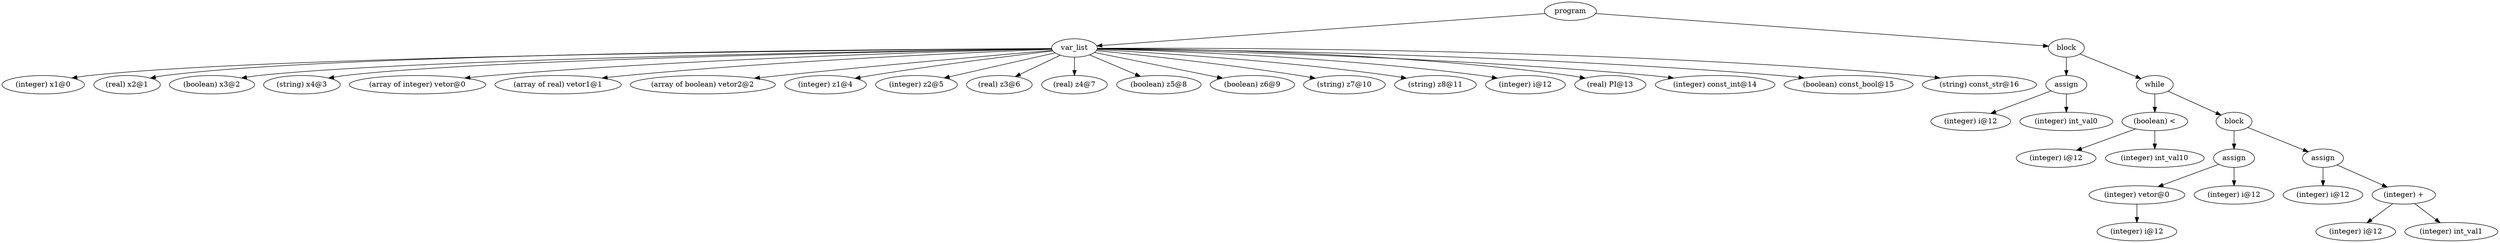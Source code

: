 digraph {
graph [ordering="out"];
node0[label="program"];
node1[label="var_list"];
node2[label="(integer) x1@0"];
node1 -> node2;
node3[label="(real) x2@1"];
node1 -> node3;
node4[label="(boolean) x3@2"];
node1 -> node4;
node5[label="(string) x4@3"];
node1 -> node5;
node6[label="(array of integer) vetor@0"];
node1 -> node6;
node7[label="(array of real) vetor1@1"];
node1 -> node7;
node8[label="(array of boolean) vetor2@2"];
node1 -> node8;
node9[label="(integer) z1@4"];
node1 -> node9;
node10[label="(integer) z2@5"];
node1 -> node10;
node11[label="(real) z3@6"];
node1 -> node11;
node12[label="(real) z4@7"];
node1 -> node12;
node13[label="(boolean) z5@8"];
node1 -> node13;
node14[label="(boolean) z6@9"];
node1 -> node14;
node15[label="(string) z7@10"];
node1 -> node15;
node16[label="(string) z8@11"];
node1 -> node16;
node17[label="(integer) i@12"];
node1 -> node17;
node18[label="(real) PI@13"];
node1 -> node18;
node19[label="(integer) const_int@14"];
node1 -> node19;
node20[label="(boolean) const_bool@15"];
node1 -> node20;
node21[label="(string) const_str@16"];
node1 -> node21;
node0 -> node1;
node22[label="block"];
node23[label="assign"];
node24[label="(integer) i@12"];
node23 -> node24;
node25[label="(integer) int_val0"];
node23 -> node25;
node22 -> node23;
node26[label="while"];
node27[label="(boolean) <"];
node28[label="(integer) i@12"];
node27 -> node28;
node29[label="(integer) int_val10"];
node27 -> node29;
node26 -> node27;
node30[label="block"];
node31[label="assign"];
node32[label="(integer) vetor@0"];
node33[label="(integer) i@12"];
node32 -> node33;
node31 -> node32;
node34[label="(integer) i@12"];
node31 -> node34;
node30 -> node31;
node35[label="assign"];
node36[label="(integer) i@12"];
node35 -> node36;
node37[label="(integer) +"];
node38[label="(integer) i@12"];
node37 -> node38;
node39[label="(integer) int_val1"];
node37 -> node39;
node35 -> node37;
node30 -> node35;
node26 -> node30;
node22 -> node26;
node0 -> node22;
}
